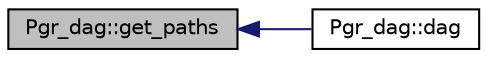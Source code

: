 digraph "Pgr_dag::get_paths"
{
  edge [fontname="Helvetica",fontsize="10",labelfontname="Helvetica",labelfontsize="10"];
  node [fontname="Helvetica",fontsize="10",shape=record];
  rankdir="LR";
  Node1 [label="Pgr_dag::get_paths",height=0.2,width=0.4,color="black", fillcolor="grey75", style="filled", fontcolor="black"];
  Node1 -> Node2 [dir="back",color="midnightblue",fontsize="10",style="solid",fontname="Helvetica"];
  Node2 [label="Pgr_dag::dag",height=0.2,width=0.4,color="black", fillcolor="white", style="filled",URL="$classPgr__dag.html#a60291964fef435995a7c44da20ff0e8d",tooltip="Dijkstra 1 to many. "];
}
